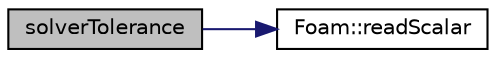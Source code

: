 digraph "solverTolerance"
{
  bgcolor="transparent";
  edge [fontname="Helvetica",fontsize="10",labelfontname="Helvetica",labelfontsize="10"];
  node [fontname="Helvetica",fontsize="10",shape=record];
  rankdir="LR";
  Node1 [label="solverTolerance",height=0.2,width=0.4,color="black", fillcolor="grey75", style="filled", fontcolor="black"];
  Node1 -> Node2 [color="midnightblue",fontsize="10",style="solid",fontname="Helvetica"];
  Node2 [label="Foam::readScalar",height=0.2,width=0.4,color="black",URL="$a10675.html#a828d57f6d9b9806c086a3f840a147115",tooltip="Read whole of buf as a scalar. Return true if succesful. "];
}
